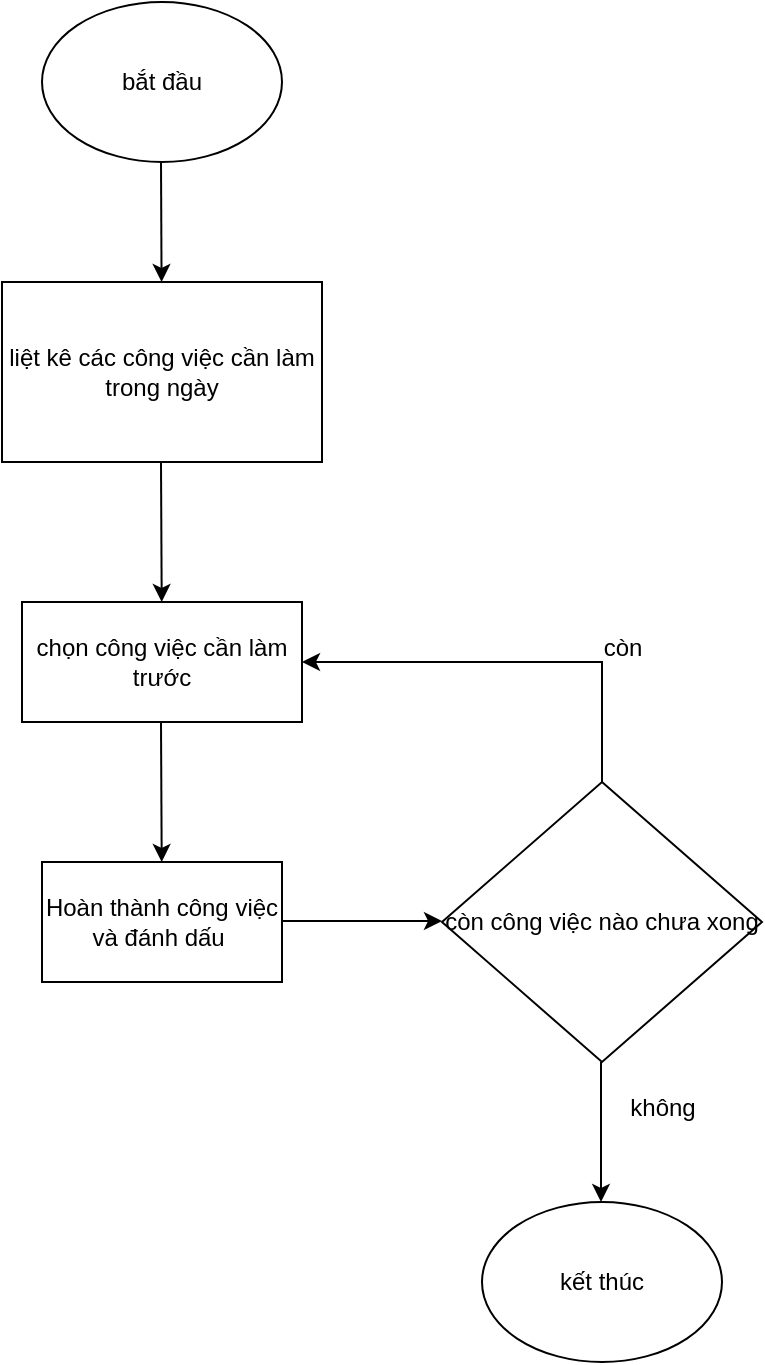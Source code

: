 <mxfile version="28.2.3">
  <diagram name="Page-1" id="3kSd-sUkNAx_q8BkjbM5">
    <mxGraphModel dx="1034" dy="570" grid="1" gridSize="10" guides="1" tooltips="1" connect="1" arrows="1" fold="1" page="1" pageScale="1" pageWidth="850" pageHeight="1100" math="0" shadow="0">
      <root>
        <mxCell id="0" />
        <mxCell id="1" parent="0" />
        <mxCell id="91HlV4zJdpcTpn0aKVWZ-1" value="bắt đầu" style="ellipse;whiteSpace=wrap;html=1;" vertex="1" parent="1">
          <mxGeometry x="120" y="120" width="120" height="80" as="geometry" />
        </mxCell>
        <mxCell id="91HlV4zJdpcTpn0aKVWZ-2" value="" style="endArrow=classic;html=1;rounded=0;" edge="1" parent="1" target="91HlV4zJdpcTpn0aKVWZ-3">
          <mxGeometry width="50" height="50" relative="1" as="geometry">
            <mxPoint x="179.5" y="200" as="sourcePoint" />
            <mxPoint x="179.5" y="290" as="targetPoint" />
          </mxGeometry>
        </mxCell>
        <mxCell id="91HlV4zJdpcTpn0aKVWZ-3" value="liệt kê các công việc cần làm trong ngày" style="rounded=0;whiteSpace=wrap;html=1;" vertex="1" parent="1">
          <mxGeometry x="100" y="260" width="160" height="90" as="geometry" />
        </mxCell>
        <mxCell id="91HlV4zJdpcTpn0aKVWZ-4" value="" style="endArrow=classic;html=1;rounded=0;" edge="1" parent="1" target="91HlV4zJdpcTpn0aKVWZ-5">
          <mxGeometry width="50" height="50" relative="1" as="geometry">
            <mxPoint x="179.5" y="350" as="sourcePoint" />
            <mxPoint x="179.5" y="430" as="targetPoint" />
          </mxGeometry>
        </mxCell>
        <mxCell id="91HlV4zJdpcTpn0aKVWZ-5" value="chọn công việc cần làm trước" style="rounded=0;whiteSpace=wrap;html=1;" vertex="1" parent="1">
          <mxGeometry x="110" y="420" width="140" height="60" as="geometry" />
        </mxCell>
        <mxCell id="91HlV4zJdpcTpn0aKVWZ-6" value="" style="endArrow=classic;html=1;rounded=0;" edge="1" parent="1" target="91HlV4zJdpcTpn0aKVWZ-7">
          <mxGeometry width="50" height="50" relative="1" as="geometry">
            <mxPoint x="179.5" y="480" as="sourcePoint" />
            <mxPoint x="179.5" y="560" as="targetPoint" />
          </mxGeometry>
        </mxCell>
        <mxCell id="91HlV4zJdpcTpn0aKVWZ-7" value="Hoàn thành công việc và đánh dấu&amp;nbsp;" style="rounded=0;whiteSpace=wrap;html=1;" vertex="1" parent="1">
          <mxGeometry x="120" y="550" width="120" height="60" as="geometry" />
        </mxCell>
        <mxCell id="91HlV4zJdpcTpn0aKVWZ-8" value="" style="endArrow=classic;html=1;rounded=0;" edge="1" parent="1">
          <mxGeometry width="50" height="50" relative="1" as="geometry">
            <mxPoint x="240" y="579.5" as="sourcePoint" />
            <mxPoint x="320" y="579.5" as="targetPoint" />
          </mxGeometry>
        </mxCell>
        <mxCell id="91HlV4zJdpcTpn0aKVWZ-10" value="" style="endArrow=classic;html=1;rounded=0;" edge="1" parent="1" source="91HlV4zJdpcTpn0aKVWZ-9">
          <mxGeometry width="50" height="50" relative="1" as="geometry">
            <mxPoint x="400" y="620" as="sourcePoint" />
            <mxPoint x="450" y="570" as="targetPoint" />
          </mxGeometry>
        </mxCell>
        <mxCell id="91HlV4zJdpcTpn0aKVWZ-11" value="" style="endArrow=classic;html=1;rounded=0;" edge="1" parent="1" target="91HlV4zJdpcTpn0aKVWZ-9">
          <mxGeometry width="50" height="50" relative="1" as="geometry">
            <mxPoint x="400" y="620" as="sourcePoint" />
            <mxPoint x="450" y="570" as="targetPoint" />
          </mxGeometry>
        </mxCell>
        <mxCell id="91HlV4zJdpcTpn0aKVWZ-12" value="" style="endArrow=classic;html=1;rounded=0;" edge="1" parent="1" source="91HlV4zJdpcTpn0aKVWZ-9">
          <mxGeometry width="50" height="50" relative="1" as="geometry">
            <mxPoint x="400" y="620" as="sourcePoint" />
            <mxPoint x="450" y="570" as="targetPoint" />
          </mxGeometry>
        </mxCell>
        <mxCell id="91HlV4zJdpcTpn0aKVWZ-13" value="" style="endArrow=classic;html=1;rounded=0;" edge="1" parent="1" target="91HlV4zJdpcTpn0aKVWZ-9">
          <mxGeometry width="50" height="50" relative="1" as="geometry">
            <mxPoint x="400" y="620" as="sourcePoint" />
            <mxPoint x="450" y="570" as="targetPoint" />
          </mxGeometry>
        </mxCell>
        <mxCell id="91HlV4zJdpcTpn0aKVWZ-9" value="còn công việc nào chưa xong" style="rhombus;whiteSpace=wrap;html=1;" vertex="1" parent="1">
          <mxGeometry x="320" y="510" width="160" height="140" as="geometry" />
        </mxCell>
        <mxCell id="91HlV4zJdpcTpn0aKVWZ-14" value="" style="endArrow=classic;html=1;rounded=0;entryX=1;entryY=0.5;entryDx=0;entryDy=0;" edge="1" parent="1" target="91HlV4zJdpcTpn0aKVWZ-5">
          <mxGeometry width="50" height="50" relative="1" as="geometry">
            <mxPoint x="400" y="510" as="sourcePoint" />
            <mxPoint x="400" y="390" as="targetPoint" />
            <Array as="points">
              <mxPoint x="400" y="450" />
            </Array>
          </mxGeometry>
        </mxCell>
        <mxCell id="91HlV4zJdpcTpn0aKVWZ-15" value="" style="endArrow=classic;html=1;rounded=0;" edge="1" parent="1">
          <mxGeometry width="50" height="50" relative="1" as="geometry">
            <mxPoint x="399.5" y="650" as="sourcePoint" />
            <mxPoint x="399.5" y="720" as="targetPoint" />
          </mxGeometry>
        </mxCell>
        <mxCell id="91HlV4zJdpcTpn0aKVWZ-16" value="không" style="text;html=1;align=center;verticalAlign=middle;resizable=0;points=[];autosize=1;strokeColor=none;fillColor=none;" vertex="1" parent="1">
          <mxGeometry x="400" y="658" width="60" height="30" as="geometry" />
        </mxCell>
        <mxCell id="91HlV4zJdpcTpn0aKVWZ-17" value="kết thúc" style="ellipse;whiteSpace=wrap;html=1;" vertex="1" parent="1">
          <mxGeometry x="340" y="720" width="120" height="80" as="geometry" />
        </mxCell>
        <mxCell id="91HlV4zJdpcTpn0aKVWZ-18" value="còn" style="text;html=1;align=center;verticalAlign=middle;resizable=0;points=[];autosize=1;strokeColor=none;fillColor=none;" vertex="1" parent="1">
          <mxGeometry x="390" y="428" width="40" height="30" as="geometry" />
        </mxCell>
      </root>
    </mxGraphModel>
  </diagram>
</mxfile>
